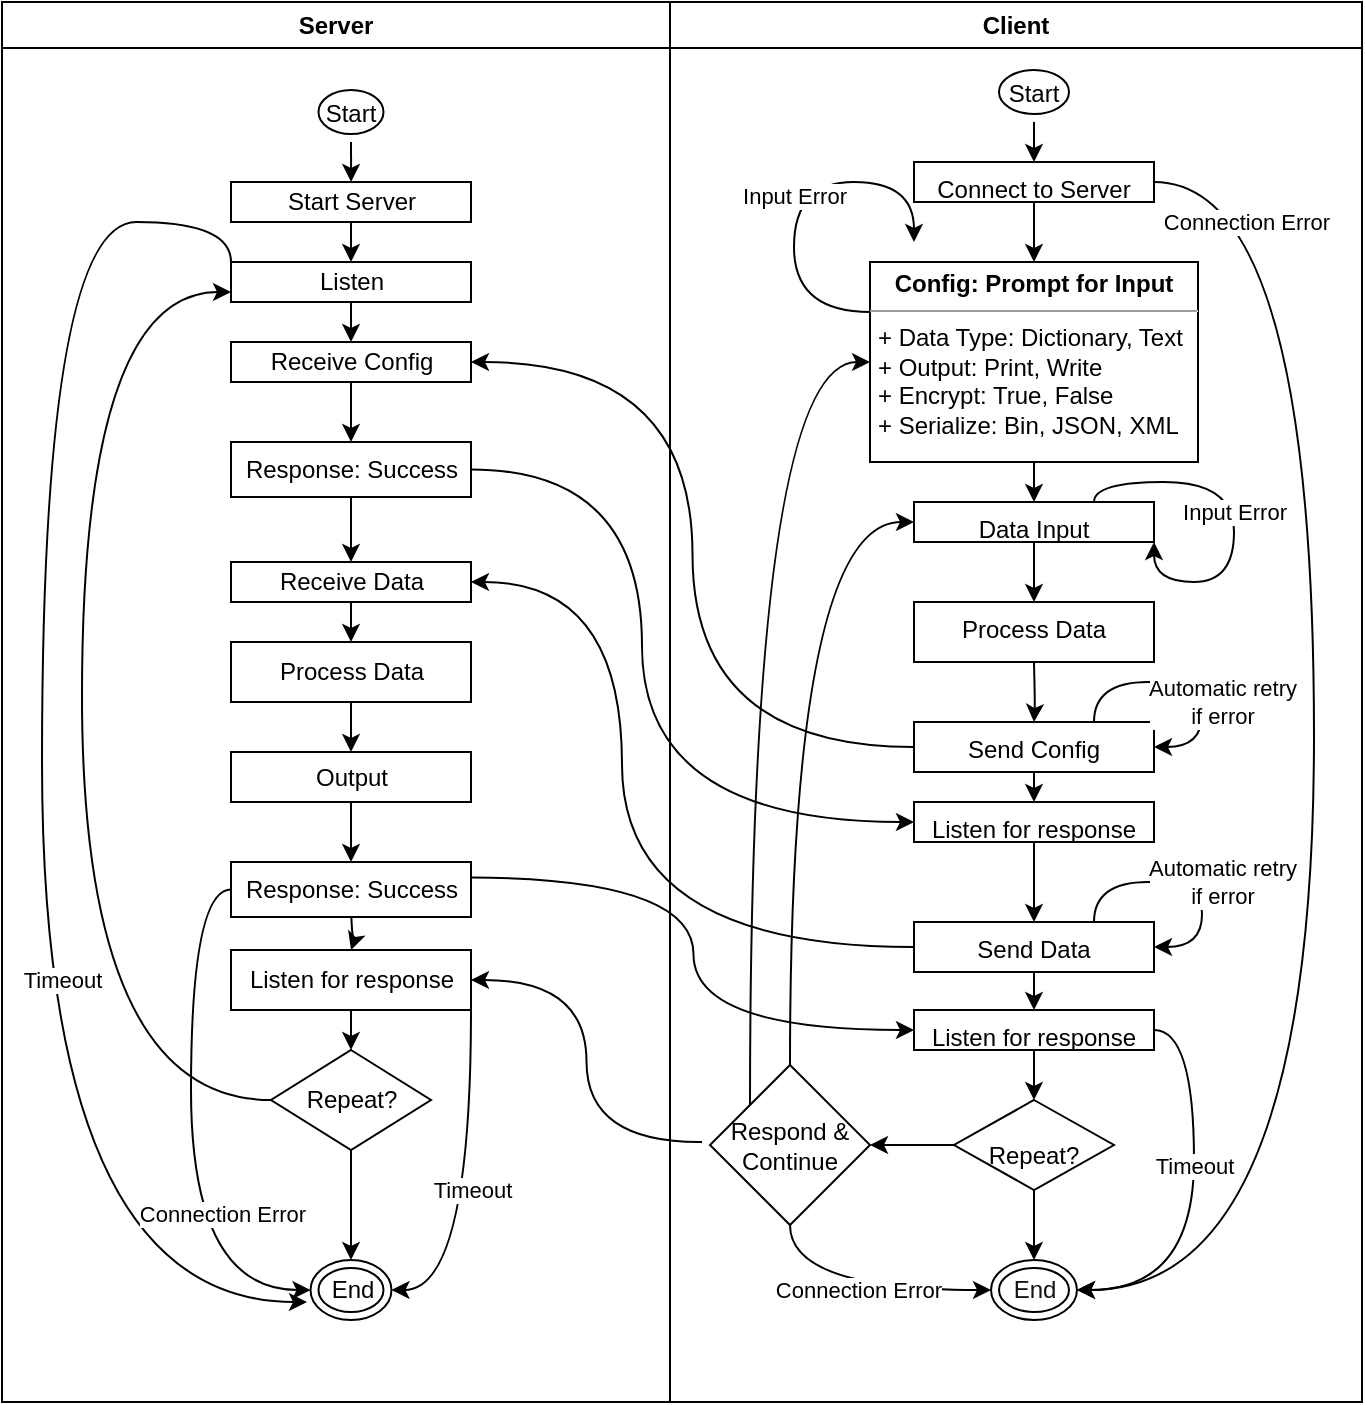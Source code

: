 <mxfile version="20.1.1" type="device"><diagram name="Page-1" id="5d7acffa-a066-3a61-03fe-96351882024d"><mxGraphModel dx="1185" dy="670" grid="1" gridSize="10" guides="1" tooltips="1" connect="1" arrows="1" fold="1" page="1" pageScale="1" pageWidth="827" pageHeight="1169" math="0" shadow="0"><root><mxCell id="0"/><mxCell id="1" parent="0"/><mxCell id="xjgOMFIrSDyctf-3yfOp-1" value="Server" style="swimlane;whiteSpace=wrap;" parent="1" vertex="1"><mxGeometry x="80" y="60" width="334" height="700" as="geometry"/></mxCell><mxCell id="xjgOMFIrSDyctf-3yfOp-72" value="" style="edgeStyle=orthogonalEdgeStyle;curved=1;rounded=1;sketch=0;orthogonalLoop=1;jettySize=auto;html=1;" parent="xjgOMFIrSDyctf-3yfOp-1" source="xjgOMFIrSDyctf-3yfOp-2" target="xjgOMFIrSDyctf-3yfOp-71" edge="1"><mxGeometry relative="1" as="geometry"/></mxCell><mxCell id="xjgOMFIrSDyctf-3yfOp-2" value="Start" style="ellipse;shape=startState;" parent="xjgOMFIrSDyctf-3yfOp-1" vertex="1"><mxGeometry x="154.25" y="40" width="40.5" height="30" as="geometry"/></mxCell><mxCell id="xjgOMFIrSDyctf-3yfOp-74" value="" style="edgeStyle=orthogonalEdgeStyle;curved=1;rounded=1;sketch=0;orthogonalLoop=1;jettySize=auto;html=1;" parent="xjgOMFIrSDyctf-3yfOp-1" source="xjgOMFIrSDyctf-3yfOp-71" target="xjgOMFIrSDyctf-3yfOp-73" edge="1"><mxGeometry relative="1" as="geometry"/></mxCell><mxCell id="xjgOMFIrSDyctf-3yfOp-71" value="Start Server" style="whiteSpace=wrap;html=1;" parent="xjgOMFIrSDyctf-3yfOp-1" vertex="1"><mxGeometry x="114.5" y="90" width="120" height="20" as="geometry"/></mxCell><mxCell id="xjgOMFIrSDyctf-3yfOp-83" value="" style="edgeStyle=orthogonalEdgeStyle;curved=1;rounded=1;sketch=0;orthogonalLoop=1;jettySize=auto;html=1;" parent="xjgOMFIrSDyctf-3yfOp-1" source="xjgOMFIrSDyctf-3yfOp-73" target="xjgOMFIrSDyctf-3yfOp-82" edge="1"><mxGeometry relative="1" as="geometry"/></mxCell><mxCell id="xjgOMFIrSDyctf-3yfOp-105" value="Timeout" style="edgeStyle=orthogonalEdgeStyle;curved=1;rounded=1;sketch=0;orthogonalLoop=1;jettySize=auto;html=1;exitX=0;exitY=0;exitDx=0;exitDy=0;entryX=-0.043;entryY=0.722;entryDx=0;entryDy=0;entryPerimeter=0;" parent="xjgOMFIrSDyctf-3yfOp-1" source="xjgOMFIrSDyctf-3yfOp-73" edge="1" target="xjgOMFIrSDyctf-3yfOp-100"><mxGeometry x="0.252" y="10" relative="1" as="geometry"><mxPoint x="150" y="550" as="targetPoint"/><Array as="points"><mxPoint x="115" y="110"/><mxPoint x="20" y="110"/><mxPoint x="20" y="650"/><mxPoint x="153" y="650"/></Array><mxPoint as="offset"/></mxGeometry></mxCell><mxCell id="xjgOMFIrSDyctf-3yfOp-73" value="Listen" style="whiteSpace=wrap;html=1;" parent="xjgOMFIrSDyctf-3yfOp-1" vertex="1"><mxGeometry x="114.5" y="130" width="120" height="20" as="geometry"/></mxCell><mxCell id="NrzzH_gA2aIzKssKPXDB-22" style="edgeStyle=orthogonalEdgeStyle;rounded=0;orthogonalLoop=1;jettySize=auto;html=1;entryX=0.5;entryY=0;entryDx=0;entryDy=0;curved=1;" edge="1" parent="xjgOMFIrSDyctf-3yfOp-1" source="xjgOMFIrSDyctf-3yfOp-82" target="NrzzH_gA2aIzKssKPXDB-17"><mxGeometry relative="1" as="geometry"/></mxCell><mxCell id="xjgOMFIrSDyctf-3yfOp-82" value="Receive Config" style="whiteSpace=wrap;html=1;" parent="xjgOMFIrSDyctf-3yfOp-1" vertex="1"><mxGeometry x="114.5" y="170" width="120" height="20" as="geometry"/></mxCell><mxCell id="xjgOMFIrSDyctf-3yfOp-89" value="" style="edgeStyle=orthogonalEdgeStyle;curved=1;rounded=1;sketch=0;orthogonalLoop=1;jettySize=auto;html=1;" parent="xjgOMFIrSDyctf-3yfOp-1" source="xjgOMFIrSDyctf-3yfOp-86" target="xjgOMFIrSDyctf-3yfOp-88" edge="1"><mxGeometry relative="1" as="geometry"/></mxCell><mxCell id="xjgOMFIrSDyctf-3yfOp-86" value="Process Data" style="whiteSpace=wrap;html=1;" parent="xjgOMFIrSDyctf-3yfOp-1" vertex="1"><mxGeometry x="114.5" y="320" width="120" height="30" as="geometry"/></mxCell><mxCell id="xjgOMFIrSDyctf-3yfOp-91" value="" style="edgeStyle=orthogonalEdgeStyle;curved=1;rounded=1;sketch=0;orthogonalLoop=1;jettySize=auto;html=1;" parent="xjgOMFIrSDyctf-3yfOp-1" source="xjgOMFIrSDyctf-3yfOp-88" target="xjgOMFIrSDyctf-3yfOp-90" edge="1"><mxGeometry relative="1" as="geometry"/></mxCell><mxCell id="xjgOMFIrSDyctf-3yfOp-88" value="Output" style="whiteSpace=wrap;html=1;" parent="xjgOMFIrSDyctf-3yfOp-1" vertex="1"><mxGeometry x="114.5" y="375" width="120" height="25" as="geometry"/></mxCell><mxCell id="xjgOMFIrSDyctf-3yfOp-94" value="" style="edgeStyle=orthogonalEdgeStyle;curved=1;rounded=1;sketch=0;orthogonalLoop=1;jettySize=auto;html=1;" parent="xjgOMFIrSDyctf-3yfOp-1" target="xjgOMFIrSDyctf-3yfOp-93" edge="1"><mxGeometry relative="1" as="geometry"><mxPoint x="174.5" y="451.5" as="sourcePoint"/></mxGeometry></mxCell><mxCell id="xjgOMFIrSDyctf-3yfOp-104" value="Connection Error" style="edgeStyle=orthogonalEdgeStyle;curved=1;rounded=1;sketch=0;orthogonalLoop=1;jettySize=auto;html=1;entryX=0;entryY=0.5;entryDx=0;entryDy=0;exitX=0;exitY=0.5;exitDx=0;exitDy=0;" parent="xjgOMFIrSDyctf-3yfOp-1" source="xjgOMFIrSDyctf-3yfOp-90" target="xjgOMFIrSDyctf-3yfOp-100" edge="1"><mxGeometry x="0.301" y="15" relative="1" as="geometry"><mxPoint as="offset"/><mxPoint x="114.5" y="437.75" as="sourcePoint"/></mxGeometry></mxCell><mxCell id="xjgOMFIrSDyctf-3yfOp-90" value="Response: Success" style="whiteSpace=wrap;html=1;" parent="xjgOMFIrSDyctf-3yfOp-1" vertex="1"><mxGeometry x="114.5" y="430" width="120" height="27.5" as="geometry"/></mxCell><mxCell id="xjgOMFIrSDyctf-3yfOp-97" value="" style="edgeStyle=orthogonalEdgeStyle;curved=1;rounded=1;sketch=0;orthogonalLoop=1;jettySize=auto;html=1;" parent="xjgOMFIrSDyctf-3yfOp-1" source="xjgOMFIrSDyctf-3yfOp-93" target="xjgOMFIrSDyctf-3yfOp-96" edge="1"><mxGeometry relative="1" as="geometry"/></mxCell><mxCell id="xjgOMFIrSDyctf-3yfOp-103" value="Timeout" style="edgeStyle=orthogonalEdgeStyle;curved=1;rounded=1;sketch=0;orthogonalLoop=1;jettySize=auto;html=1;exitX=1;exitY=1;exitDx=0;exitDy=0;entryX=1;entryY=0.5;entryDx=0;entryDy=0;" parent="xjgOMFIrSDyctf-3yfOp-1" source="xjgOMFIrSDyctf-3yfOp-93" target="xjgOMFIrSDyctf-3yfOp-100" edge="1"><mxGeometry relative="1" as="geometry"><Array as="points"><mxPoint x="235" y="644"/></Array></mxGeometry></mxCell><mxCell id="xjgOMFIrSDyctf-3yfOp-93" value="Listen for response" style="whiteSpace=wrap;html=1;" parent="xjgOMFIrSDyctf-3yfOp-1" vertex="1"><mxGeometry x="114.5" y="474" width="120" height="30" as="geometry"/></mxCell><mxCell id="xjgOMFIrSDyctf-3yfOp-99" style="edgeStyle=orthogonalEdgeStyle;curved=1;rounded=1;sketch=0;orthogonalLoop=1;jettySize=auto;html=1;entryX=0;entryY=0.75;entryDx=0;entryDy=0;exitX=0;exitY=0.5;exitDx=0;exitDy=0;fillColor=#dae8fc;strokeColor=#010203;" parent="xjgOMFIrSDyctf-3yfOp-1" source="xjgOMFIrSDyctf-3yfOp-96" target="xjgOMFIrSDyctf-3yfOp-73" edge="1"><mxGeometry relative="1" as="geometry"><Array as="points"><mxPoint x="40" y="549"/><mxPoint x="40" y="145"/></Array></mxGeometry></mxCell><mxCell id="xjgOMFIrSDyctf-3yfOp-101" value="" style="edgeStyle=orthogonalEdgeStyle;curved=1;rounded=1;sketch=0;orthogonalLoop=1;jettySize=auto;html=1;" parent="xjgOMFIrSDyctf-3yfOp-1" source="xjgOMFIrSDyctf-3yfOp-96" target="xjgOMFIrSDyctf-3yfOp-100" edge="1"><mxGeometry relative="1" as="geometry"/></mxCell><mxCell id="xjgOMFIrSDyctf-3yfOp-96" value="Repeat?" style="rhombus;whiteSpace=wrap;html=1;" parent="xjgOMFIrSDyctf-3yfOp-1" vertex="1"><mxGeometry x="134.5" y="524" width="80" height="50" as="geometry"/></mxCell><mxCell id="xjgOMFIrSDyctf-3yfOp-100" value="&lt;font color=&quot;#050505&quot;&gt;End&lt;/font&gt;" style="ellipse;html=1;shape=endState;rounded=0;sketch=0;" parent="xjgOMFIrSDyctf-3yfOp-1" vertex="1"><mxGeometry x="154.25" y="629" width="40.5" height="30" as="geometry"/></mxCell><mxCell id="NrzzH_gA2aIzKssKPXDB-35" value="" style="edgeStyle=orthogonalEdgeStyle;curved=1;rounded=0;orthogonalLoop=1;jettySize=auto;html=1;" edge="1" parent="xjgOMFIrSDyctf-3yfOp-1" source="NrzzH_gA2aIzKssKPXDB-17" target="NrzzH_gA2aIzKssKPXDB-19"><mxGeometry relative="1" as="geometry"/></mxCell><mxCell id="NrzzH_gA2aIzKssKPXDB-17" value="Response: Success" style="whiteSpace=wrap;html=1;" vertex="1" parent="xjgOMFIrSDyctf-3yfOp-1"><mxGeometry x="114.5" y="220" width="120" height="27.5" as="geometry"/></mxCell><mxCell id="NrzzH_gA2aIzKssKPXDB-26" style="edgeStyle=orthogonalEdgeStyle;rounded=0;orthogonalLoop=1;jettySize=auto;html=1;entryX=0.5;entryY=0;entryDx=0;entryDy=0;curved=1;" edge="1" parent="xjgOMFIrSDyctf-3yfOp-1" source="NrzzH_gA2aIzKssKPXDB-19" target="xjgOMFIrSDyctf-3yfOp-86"><mxGeometry relative="1" as="geometry"/></mxCell><mxCell id="NrzzH_gA2aIzKssKPXDB-19" value="Receive Data" style="whiteSpace=wrap;html=1;" vertex="1" parent="xjgOMFIrSDyctf-3yfOp-1"><mxGeometry x="114.5" y="280" width="120" height="20" as="geometry"/></mxCell><mxCell id="xjgOMFIrSDyctf-3yfOp-10" value="Client" style="swimlane;whiteSpace=wrap;align=center;" parent="1" vertex="1"><mxGeometry x="414" y="60" width="346" height="700" as="geometry"><mxRectangle x="600" y="80" width="70" height="30" as="alternateBounds"/></mxGeometry></mxCell><mxCell id="xjgOMFIrSDyctf-3yfOp-53" value="" style="edgeStyle=orthogonalEdgeStyle;curved=1;rounded=1;sketch=0;orthogonalLoop=1;jettySize=auto;html=1;entryX=0.5;entryY=0;entryDx=0;entryDy=0;" parent="xjgOMFIrSDyctf-3yfOp-10" source="xjgOMFIrSDyctf-3yfOp-11" target="xjgOMFIrSDyctf-3yfOp-51" edge="1"><mxGeometry relative="1" as="geometry"/></mxCell><mxCell id="xjgOMFIrSDyctf-3yfOp-11" value="Start" style="ellipse;shape=startState;" parent="xjgOMFIrSDyctf-3yfOp-10" vertex="1"><mxGeometry x="160.5" y="30" width="43" height="30" as="geometry"/></mxCell><mxCell id="xjgOMFIrSDyctf-3yfOp-48" value="" style="edgeStyle=orthogonalEdgeStyle;curved=1;rounded=1;sketch=0;orthogonalLoop=1;jettySize=auto;html=1;" parent="xjgOMFIrSDyctf-3yfOp-10" source="xjgOMFIrSDyctf-3yfOp-36" target="xjgOMFIrSDyctf-3yfOp-47" edge="1"><mxGeometry relative="1" as="geometry"/></mxCell><mxCell id="xjgOMFIrSDyctf-3yfOp-36" value="&lt;p style=&quot;margin:0px;margin-top:4px;text-align:center;&quot;&gt;&lt;b&gt;Config: Prompt for Input&lt;/b&gt;&lt;/p&gt;&lt;hr size=&quot;1&quot;&gt;&lt;p style=&quot;margin:0px;margin-left:4px;&quot;&gt;+ Data Type: Dictionary, Text&lt;br&gt;&lt;/p&gt;&lt;p style=&quot;margin:0px;margin-left:4px;&quot;&gt;+ Output: Print, Write&lt;/p&gt;&lt;p style=&quot;margin:0px;margin-left:4px;&quot;&gt;+ Encrypt: True, False&lt;/p&gt;&lt;p style=&quot;margin:0px;margin-left:4px;&quot;&gt;+ Serialize: Bin, JSON, XML&lt;/p&gt;" style="verticalAlign=top;align=left;overflow=fill;fontSize=12;fontFamily=Helvetica;html=1;rounded=0;sketch=0;" parent="xjgOMFIrSDyctf-3yfOp-10" vertex="1"><mxGeometry x="100" y="130" width="164" height="100" as="geometry"/></mxCell><mxCell id="xjgOMFIrSDyctf-3yfOp-50" value="" style="edgeStyle=orthogonalEdgeStyle;curved=1;rounded=1;sketch=0;orthogonalLoop=1;jettySize=auto;html=1;" parent="xjgOMFIrSDyctf-3yfOp-10" source="xjgOMFIrSDyctf-3yfOp-47" target="xjgOMFIrSDyctf-3yfOp-49" edge="1"><mxGeometry relative="1" as="geometry"/></mxCell><mxCell id="xjgOMFIrSDyctf-3yfOp-47" value="Data Input" style="whiteSpace=wrap;html=1;align=center;verticalAlign=top;rounded=0;sketch=0;" parent="xjgOMFIrSDyctf-3yfOp-10" vertex="1"><mxGeometry x="122" y="250" width="120" height="20" as="geometry"/></mxCell><mxCell id="xjgOMFIrSDyctf-3yfOp-56" value="" style="edgeStyle=orthogonalEdgeStyle;curved=1;rounded=1;sketch=0;orthogonalLoop=1;jettySize=auto;html=1;" parent="xjgOMFIrSDyctf-3yfOp-10" target="xjgOMFIrSDyctf-3yfOp-55" edge="1"><mxGeometry relative="1" as="geometry"><mxPoint x="182" y="330" as="sourcePoint"/></mxGeometry></mxCell><mxCell id="xjgOMFIrSDyctf-3yfOp-49" value="Process Data" style="whiteSpace=wrap;html=1;verticalAlign=top;rounded=0;sketch=0;" parent="xjgOMFIrSDyctf-3yfOp-10" vertex="1"><mxGeometry x="122" y="300" width="120" height="30" as="geometry"/></mxCell><mxCell id="xjgOMFIrSDyctf-3yfOp-54" value="" style="edgeStyle=orthogonalEdgeStyle;curved=1;rounded=1;sketch=0;orthogonalLoop=1;jettySize=auto;html=1;" parent="xjgOMFIrSDyctf-3yfOp-10" source="xjgOMFIrSDyctf-3yfOp-51" target="xjgOMFIrSDyctf-3yfOp-36" edge="1"><mxGeometry relative="1" as="geometry"/></mxCell><mxCell id="xjgOMFIrSDyctf-3yfOp-75" value="&lt;font color=&quot;#000000&quot;&gt;Connection Error&lt;/font&gt;" style="edgeStyle=orthogonalEdgeStyle;curved=1;rounded=1;sketch=0;orthogonalLoop=1;jettySize=auto;html=1;exitX=1;exitY=0.5;exitDx=0;exitDy=0;entryX=1;entryY=0.5;entryDx=0;entryDy=0;" parent="xjgOMFIrSDyctf-3yfOp-10" source="xjgOMFIrSDyctf-3yfOp-51" target="xjgOMFIrSDyctf-3yfOp-67" edge="1"><mxGeometry x="-0.878" y="-20" relative="1" as="geometry"><Array as="points"><mxPoint x="322" y="90"/><mxPoint x="322" y="644"/></Array><mxPoint as="offset"/></mxGeometry></mxCell><mxCell id="xjgOMFIrSDyctf-3yfOp-51" value="Connect to Server" style="whiteSpace=wrap;html=1;verticalAlign=top;rounded=0;sketch=0;" parent="xjgOMFIrSDyctf-3yfOp-10" vertex="1"><mxGeometry x="122" y="80" width="120" height="20" as="geometry"/></mxCell><mxCell id="NrzzH_gA2aIzKssKPXDB-16" value="" style="edgeStyle=orthogonalEdgeStyle;rounded=0;orthogonalLoop=1;jettySize=auto;html=1;curved=1;" edge="1" parent="xjgOMFIrSDyctf-3yfOp-10" source="xjgOMFIrSDyctf-3yfOp-55" target="NrzzH_gA2aIzKssKPXDB-13"><mxGeometry relative="1" as="geometry"/></mxCell><mxCell id="xjgOMFIrSDyctf-3yfOp-55" value="Send Config" style="whiteSpace=wrap;html=1;verticalAlign=top;rounded=0;sketch=0;" parent="xjgOMFIrSDyctf-3yfOp-10" vertex="1"><mxGeometry x="122" y="360" width="120" height="25" as="geometry"/></mxCell><mxCell id="xjgOMFIrSDyctf-3yfOp-62" value="" style="edgeStyle=orthogonalEdgeStyle;curved=1;rounded=1;sketch=0;orthogonalLoop=1;jettySize=auto;html=1;" parent="xjgOMFIrSDyctf-3yfOp-10" source="xjgOMFIrSDyctf-3yfOp-57" target="xjgOMFIrSDyctf-3yfOp-61" edge="1"><mxGeometry relative="1" as="geometry"/></mxCell><mxCell id="xjgOMFIrSDyctf-3yfOp-81" value="Timeout" style="edgeStyle=orthogonalEdgeStyle;curved=1;rounded=1;sketch=0;orthogonalLoop=1;jettySize=auto;html=1;exitX=1;exitY=0.5;exitDx=0;exitDy=0;entryX=1;entryY=0.5;entryDx=0;entryDy=0;" parent="xjgOMFIrSDyctf-3yfOp-10" source="xjgOMFIrSDyctf-3yfOp-57" target="xjgOMFIrSDyctf-3yfOp-67" edge="1"><mxGeometry x="-0.163" relative="1" as="geometry"><mxPoint as="offset"/></mxGeometry></mxCell><mxCell id="xjgOMFIrSDyctf-3yfOp-57" value="Listen for response" style="whiteSpace=wrap;html=1;verticalAlign=top;rounded=0;sketch=0;" parent="xjgOMFIrSDyctf-3yfOp-10" vertex="1"><mxGeometry x="122" y="504" width="120" height="20" as="geometry"/></mxCell><mxCell id="xjgOMFIrSDyctf-3yfOp-64" value="" style="edgeStyle=orthogonalEdgeStyle;curved=1;rounded=1;sketch=0;orthogonalLoop=1;jettySize=auto;html=1;entryX=1;entryY=0.5;entryDx=0;entryDy=0;" parent="xjgOMFIrSDyctf-3yfOp-10" source="xjgOMFIrSDyctf-3yfOp-61" target="NrzzH_gA2aIzKssKPXDB-30" edge="1"><mxGeometry relative="1" as="geometry"><mxPoint x="100" y="571.5" as="targetPoint"/></mxGeometry></mxCell><mxCell id="xjgOMFIrSDyctf-3yfOp-68" value="" style="edgeStyle=orthogonalEdgeStyle;curved=1;rounded=1;sketch=0;orthogonalLoop=1;jettySize=auto;html=1;" parent="xjgOMFIrSDyctf-3yfOp-10" source="xjgOMFIrSDyctf-3yfOp-61" target="xjgOMFIrSDyctf-3yfOp-67" edge="1"><mxGeometry relative="1" as="geometry"/></mxCell><mxCell id="xjgOMFIrSDyctf-3yfOp-61" value="&lt;br&gt;Repeat?" style="rhombus;whiteSpace=wrap;html=1;verticalAlign=top;rounded=0;sketch=0;" parent="xjgOMFIrSDyctf-3yfOp-10" vertex="1"><mxGeometry x="142" y="549" width="80" height="45" as="geometry"/></mxCell><mxCell id="xjgOMFIrSDyctf-3yfOp-70" value="" style="edgeStyle=orthogonalEdgeStyle;curved=1;rounded=1;sketch=0;orthogonalLoop=1;jettySize=auto;html=1;entryX=0;entryY=0.5;entryDx=0;entryDy=0;fillColor=#dae8fc;strokeColor=#040608;exitX=0;exitY=0;exitDx=0;exitDy=0;" parent="xjgOMFIrSDyctf-3yfOp-10" source="NrzzH_gA2aIzKssKPXDB-30" target="xjgOMFIrSDyctf-3yfOp-36" edge="1"><mxGeometry relative="1" as="geometry"><mxPoint x="62" y="551.81" as="sourcePoint"/></mxGeometry></mxCell><mxCell id="xjgOMFIrSDyctf-3yfOp-80" value="Connection Error" style="edgeStyle=orthogonalEdgeStyle;curved=1;rounded=1;sketch=0;orthogonalLoop=1;jettySize=auto;html=1;exitX=0.5;exitY=1;exitDx=0;exitDy=0;entryX=0;entryY=0.5;entryDx=0;entryDy=0;" parent="xjgOMFIrSDyctf-3yfOp-10" source="NrzzH_gA2aIzKssKPXDB-30" target="xjgOMFIrSDyctf-3yfOp-67" edge="1"><mxGeometry relative="1" as="geometry"><mxPoint x="43.0" y="591.19" as="sourcePoint"/></mxGeometry></mxCell><mxCell id="NrzzH_gA2aIzKssKPXDB-29" style="edgeStyle=orthogonalEdgeStyle;curved=1;rounded=0;orthogonalLoop=1;jettySize=auto;html=1;entryX=0;entryY=0.5;entryDx=0;entryDy=0;exitX=0.5;exitY=0;exitDx=0;exitDy=0;" edge="1" parent="xjgOMFIrSDyctf-3yfOp-10" source="NrzzH_gA2aIzKssKPXDB-30" target="xjgOMFIrSDyctf-3yfOp-47"><mxGeometry relative="1" as="geometry"><mxPoint x="81" y="551.81" as="sourcePoint"/></mxGeometry></mxCell><mxCell id="xjgOMFIrSDyctf-3yfOp-67" value="&lt;font color=&quot;#141414&quot;&gt;End&lt;/font&gt;" style="ellipse;html=1;shape=endState;rounded=0;sketch=0;" parent="xjgOMFIrSDyctf-3yfOp-10" vertex="1"><mxGeometry x="160.5" y="629" width="43" height="30" as="geometry"/></mxCell><mxCell id="xjgOMFIrSDyctf-3yfOp-69" style="edgeStyle=orthogonalEdgeStyle;curved=1;rounded=1;sketch=0;orthogonalLoop=1;jettySize=auto;html=1;exitX=0.5;exitY=1;exitDx=0;exitDy=0;" parent="xjgOMFIrSDyctf-3yfOp-10" edge="1"><mxGeometry relative="1" as="geometry"><mxPoint x="62" y="591.19" as="sourcePoint"/><mxPoint x="62" y="591.19" as="targetPoint"/></mxGeometry></mxCell><mxCell id="xjgOMFIrSDyctf-3yfOp-79" value="Input Error" style="edgeStyle=orthogonalEdgeStyle;curved=1;rounded=1;sketch=0;orthogonalLoop=1;jettySize=auto;html=1;exitX=0.75;exitY=0;exitDx=0;exitDy=0;entryX=1;entryY=1;entryDx=0;entryDy=0;" parent="xjgOMFIrSDyctf-3yfOp-10" source="xjgOMFIrSDyctf-3yfOp-47" target="xjgOMFIrSDyctf-3yfOp-47" edge="1"><mxGeometry relative="1" as="geometry"><mxPoint x="242" y="280" as="targetPoint"/><Array as="points"><mxPoint x="212" y="240"/><mxPoint x="282" y="240"/><mxPoint x="282" y="290"/><mxPoint x="242" y="290"/></Array></mxGeometry></mxCell><mxCell id="xjgOMFIrSDyctf-3yfOp-108" value="Automatic retry&lt;br&gt;if error" style="edgeStyle=orthogonalEdgeStyle;curved=1;rounded=1;sketch=0;orthogonalLoop=1;jettySize=auto;html=1;exitX=0.75;exitY=0;exitDx=0;exitDy=0;fontColor=#050505;entryX=1;entryY=0.5;entryDx=0;entryDy=0;" parent="xjgOMFIrSDyctf-3yfOp-10" source="xjgOMFIrSDyctf-3yfOp-55" target="xjgOMFIrSDyctf-3yfOp-55" edge="1"><mxGeometry x="0.287" y="10" relative="1" as="geometry"><mxPoint x="246" y="390" as="targetPoint"/><Array as="points"><mxPoint x="212" y="340"/><mxPoint x="266" y="340"/><mxPoint x="266" y="373"/></Array><mxPoint as="offset"/></mxGeometry></mxCell><mxCell id="NrzzH_gA2aIzKssKPXDB-14" value="" style="edgeStyle=orthogonalEdgeStyle;rounded=0;orthogonalLoop=1;jettySize=auto;html=1;entryX=0.5;entryY=0;entryDx=0;entryDy=0;curved=1;" edge="1" parent="xjgOMFIrSDyctf-3yfOp-10" source="NrzzH_gA2aIzKssKPXDB-12" target="xjgOMFIrSDyctf-3yfOp-57"><mxGeometry relative="1" as="geometry"/></mxCell><mxCell id="NrzzH_gA2aIzKssKPXDB-12" value="Send Data" style="whiteSpace=wrap;html=1;verticalAlign=top;rounded=0;sketch=0;" vertex="1" parent="xjgOMFIrSDyctf-3yfOp-10"><mxGeometry x="122" y="460" width="120" height="25" as="geometry"/></mxCell><mxCell id="NrzzH_gA2aIzKssKPXDB-15" value="" style="edgeStyle=orthogonalEdgeStyle;rounded=0;orthogonalLoop=1;jettySize=auto;html=1;curved=1;" edge="1" parent="xjgOMFIrSDyctf-3yfOp-10" source="NrzzH_gA2aIzKssKPXDB-13" target="NrzzH_gA2aIzKssKPXDB-12"><mxGeometry relative="1" as="geometry"/></mxCell><mxCell id="NrzzH_gA2aIzKssKPXDB-13" value="Listen for response" style="whiteSpace=wrap;html=1;verticalAlign=top;rounded=0;sketch=0;" vertex="1" parent="xjgOMFIrSDyctf-3yfOp-10"><mxGeometry x="122" y="400" width="120" height="20" as="geometry"/></mxCell><mxCell id="NrzzH_gA2aIzKssKPXDB-30" value="Respond &amp;amp;&lt;br&gt;Continue" style="rhombus;whiteSpace=wrap;html=1;" vertex="1" parent="xjgOMFIrSDyctf-3yfOp-10"><mxGeometry x="20" y="531.5" width="80" height="80" as="geometry"/></mxCell><mxCell id="NrzzH_gA2aIzKssKPXDB-36" value="Automatic retry&lt;br&gt;if error" style="edgeStyle=orthogonalEdgeStyle;curved=1;rounded=0;orthogonalLoop=1;jettySize=auto;html=1;exitX=0.75;exitY=0;exitDx=0;exitDy=0;entryX=1;entryY=0.5;entryDx=0;entryDy=0;" edge="1" parent="xjgOMFIrSDyctf-3yfOp-10" source="NrzzH_gA2aIzKssKPXDB-12" target="NrzzH_gA2aIzKssKPXDB-12"><mxGeometry x="0.134" y="10" relative="1" as="geometry"><Array as="points"><mxPoint x="212" y="440"/><mxPoint x="266" y="440"/><mxPoint x="266" y="473"/></Array><mxPoint as="offset"/></mxGeometry></mxCell><mxCell id="xjgOMFIrSDyctf-3yfOp-78" value="Input Error" style="edgeStyle=orthogonalEdgeStyle;curved=1;rounded=1;sketch=0;orthogonalLoop=1;jettySize=auto;html=1;exitX=0;exitY=0.25;exitDx=0;exitDy=0;" parent="1" source="xjgOMFIrSDyctf-3yfOp-36" edge="1"><mxGeometry relative="1" as="geometry"><mxPoint x="536" y="180" as="targetPoint"/><Array as="points"><mxPoint x="476" y="215"/><mxPoint x="476" y="150"/><mxPoint x="536" y="150"/></Array></mxGeometry></mxCell><mxCell id="xjgOMFIrSDyctf-3yfOp-85" style="edgeStyle=orthogonalEdgeStyle;curved=1;rounded=1;sketch=0;orthogonalLoop=1;jettySize=auto;html=1;entryX=1;entryY=0.5;entryDx=0;entryDy=0;" parent="1" source="xjgOMFIrSDyctf-3yfOp-55" target="xjgOMFIrSDyctf-3yfOp-82" edge="1"><mxGeometry relative="1" as="geometry"/></mxCell><mxCell id="xjgOMFIrSDyctf-3yfOp-92" style="edgeStyle=orthogonalEdgeStyle;curved=1;rounded=1;sketch=0;orthogonalLoop=1;jettySize=auto;html=1;entryX=0;entryY=0.5;entryDx=0;entryDy=0;" parent="1" target="xjgOMFIrSDyctf-3yfOp-57" edge="1"><mxGeometry relative="1" as="geometry"><mxPoint x="314.5" y="497.75" as="sourcePoint"/></mxGeometry></mxCell><mxCell id="xjgOMFIrSDyctf-3yfOp-95" style="edgeStyle=orthogonalEdgeStyle;curved=1;rounded=1;sketch=0;orthogonalLoop=1;jettySize=auto;html=1;entryX=1;entryY=0.5;entryDx=0;entryDy=0;" parent="1" target="xjgOMFIrSDyctf-3yfOp-93" edge="1"><mxGeometry relative="1" as="geometry"><mxPoint x="430" y="630" as="sourcePoint"/></mxGeometry></mxCell><mxCell id="NrzzH_gA2aIzKssKPXDB-27" style="edgeStyle=orthogonalEdgeStyle;rounded=0;orthogonalLoop=1;jettySize=auto;html=1;entryX=0;entryY=0.5;entryDx=0;entryDy=0;curved=1;exitX=1;exitY=0.5;exitDx=0;exitDy=0;" edge="1" parent="1" source="NrzzH_gA2aIzKssKPXDB-17" target="NrzzH_gA2aIzKssKPXDB-13"><mxGeometry relative="1" as="geometry"><Array as="points"><mxPoint x="400" y="294"/><mxPoint x="400" y="470"/></Array></mxGeometry></mxCell><mxCell id="NrzzH_gA2aIzKssKPXDB-28" style="edgeStyle=orthogonalEdgeStyle;curved=1;rounded=0;orthogonalLoop=1;jettySize=auto;html=1;entryX=1;entryY=0.5;entryDx=0;entryDy=0;" edge="1" parent="1" source="NrzzH_gA2aIzKssKPXDB-12" target="NrzzH_gA2aIzKssKPXDB-19"><mxGeometry relative="1" as="geometry"><Array as="points"><mxPoint x="390" y="533"/><mxPoint x="390" y="350"/></Array></mxGeometry></mxCell></root></mxGraphModel></diagram></mxfile>